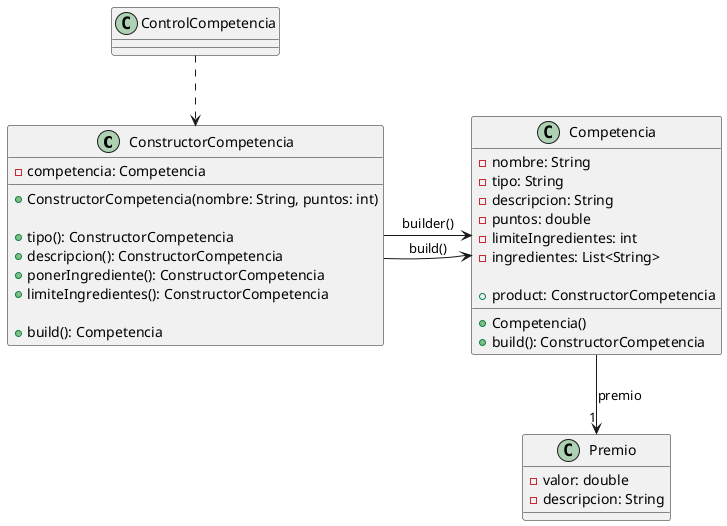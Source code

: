 @startuml Patron nosotros

class ConstructorCompetencia {
    - competencia: Competencia
    + ConstructorCompetencia(nombre: String, puntos: int)

    ' + nombre(): ConstructorCompetencia
    ' + puntos(): ConstructorCompetencia
    + tipo(): ConstructorCompetencia
    + descripcion(): ConstructorCompetencia
    + ponerIngrediente(): ConstructorCompetencia
    + limiteIngredientes(): ConstructorCompetencia

    +build(): Competencia
}

class ControlCompetencia {
    ' + nuevaCompetencia(nombre: String, tipo: String, descripcion: String, valorPremio: double, puntos: double, limiteIngredientes: int, listaIngredientes: String): Competencia
}

class Competencia {
    - nombre: String
    - tipo: String
    - descripcion: String
    - puntos: double
    - limiteIngredientes: int
    - ingredientes: List<String>

    + Competencia()
    + product: ConstructorCompetencia
    + build(): ConstructorCompetencia
}

class Premio {
    - valor: double
    - descripcion: String
}


ControlCompetencia ..> ConstructorCompetencia
/' Dependencia clase interna con el builder '/
ConstructorCompetencia -> Competencia : "builder()"
ConstructorCompetencia --> Competencia : "build()"
Competencia --> "1" Premio : premio

@enduml
